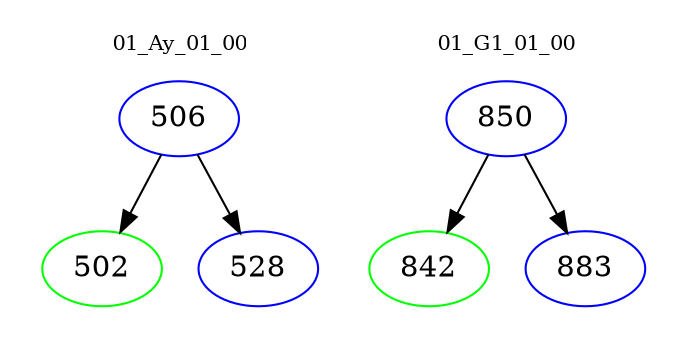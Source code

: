 digraph{
subgraph cluster_0 {
color = white
label = "01_Ay_01_00";
fontsize=10;
T0_506 [label="506", color="blue"]
T0_506 -> T0_502 [color="black"]
T0_502 [label="502", color="green"]
T0_506 -> T0_528 [color="black"]
T0_528 [label="528", color="blue"]
}
subgraph cluster_1 {
color = white
label = "01_G1_01_00";
fontsize=10;
T1_850 [label="850", color="blue"]
T1_850 -> T1_842 [color="black"]
T1_842 [label="842", color="green"]
T1_850 -> T1_883 [color="black"]
T1_883 [label="883", color="blue"]
}
}
